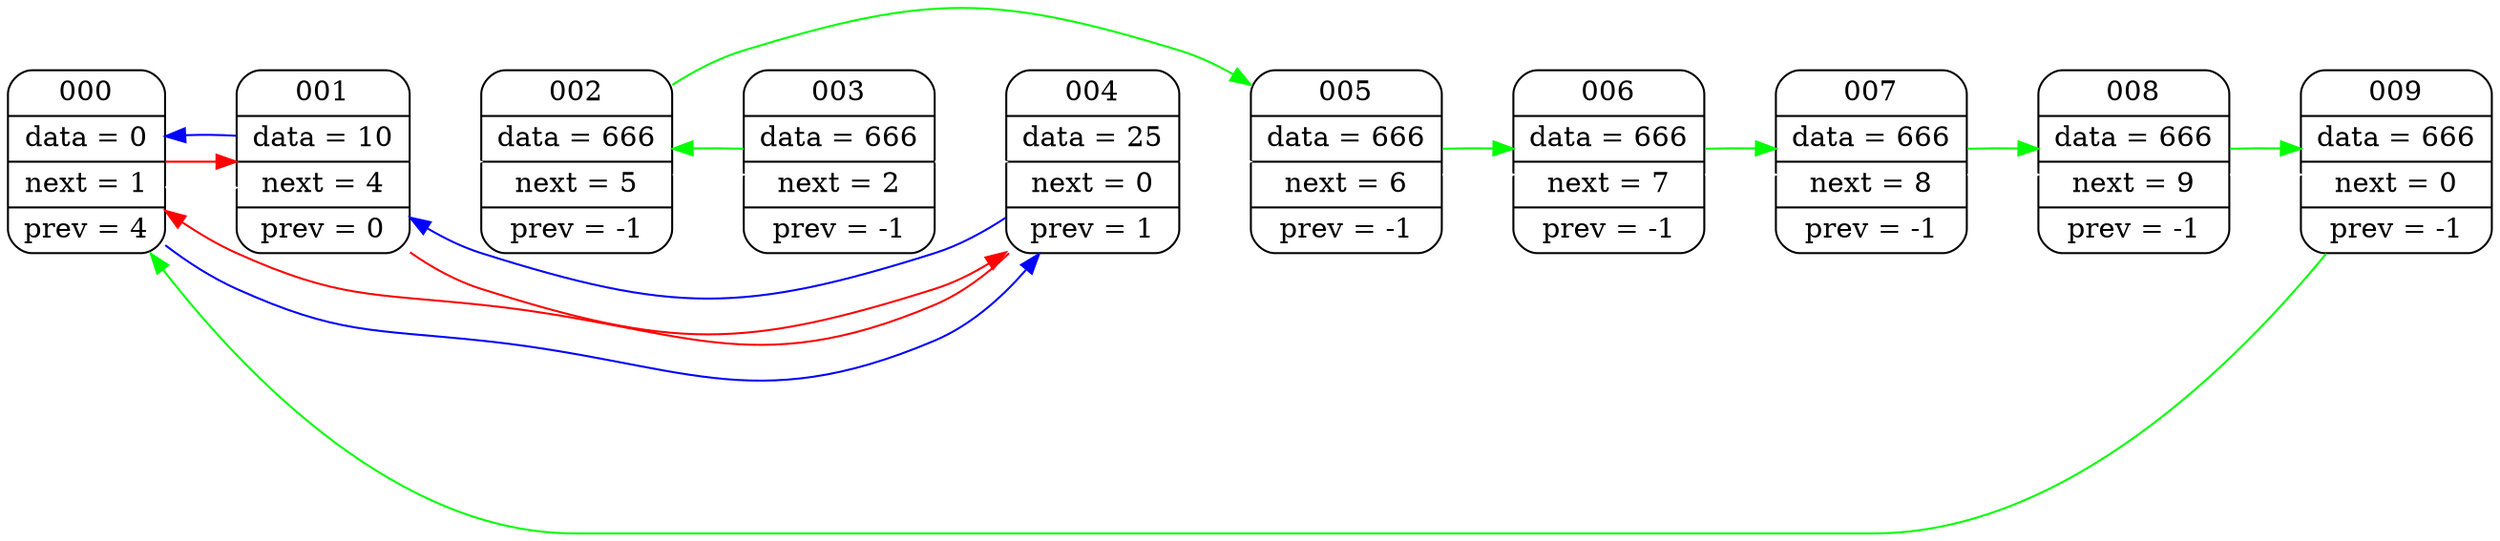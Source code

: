 digraph
{
rankdir = "LR";
node000 [shape=Mrecord; label = "  000 | data =   0 | next =   1 | prev =   4  "];
node001 [shape=Mrecord; label = "  001 | data =  10 | next =   4 | prev =   0  "];
node002 [shape=Mrecord; label = "  002 | data = 666 | next =   5 | prev =  -1  "];
node003 [shape=Mrecord; label = "  003 | data = 666 | next =   2 | prev =  -1  "];
node004 [shape=Mrecord; label = "  004 | data =  25 | next =   0 | prev =   1  "];
node005 [shape=Mrecord; label = "  005 | data = 666 | next =   6 | prev =  -1  "];
node006 [shape=Mrecord; label = "  006 | data = 666 | next =   7 | prev =  -1  "];
node007 [shape=Mrecord; label = "  007 | data = 666 | next =   8 | prev =  -1  "];
node008 [shape=Mrecord; label = "  008 | data = 666 | next =   9 | prev =  -1  "];
node009 [shape=Mrecord; label = "  009 | data = 666 | next =   0 | prev =  -1  "];

node000 -> node001 [ weight=1000; color=white; ];
node001 -> node002 [ weight=1000; color=white; ];
node002 -> node003 [ weight=1000; color=white; ];
node003 -> node004 [ weight=1000; color=white; ];
node004 -> node005 [ weight=1000; color=white; ];
node005 -> node006 [ weight=1000; color=white; ];
node006 -> node007 [ weight=1000; color=white; ];
node007 -> node008 [ weight=1000; color=white; ];
node008 -> node009 [ weight=1000; color=white; ];
node000 -> node001 [ color=red; ]

node000 -> node004 [ color=blue; ]
node001 -> node004 [ color=red; ]

node001 -> node000 [ color=blue; ]
node002 -> node005 [ color=green; ]

node003 -> node002 [ color=green; ]

node004 -> node000 [ color=red; ]

node004 -> node001 [ color=blue; ]
node005 -> node006 [ color=green; ]

node006 -> node007 [ color=green; ]

node007 -> node008 [ color=green; ]

node008 -> node009 [ color=green; ]

node009 -> node000 [ color=green; ]

}

